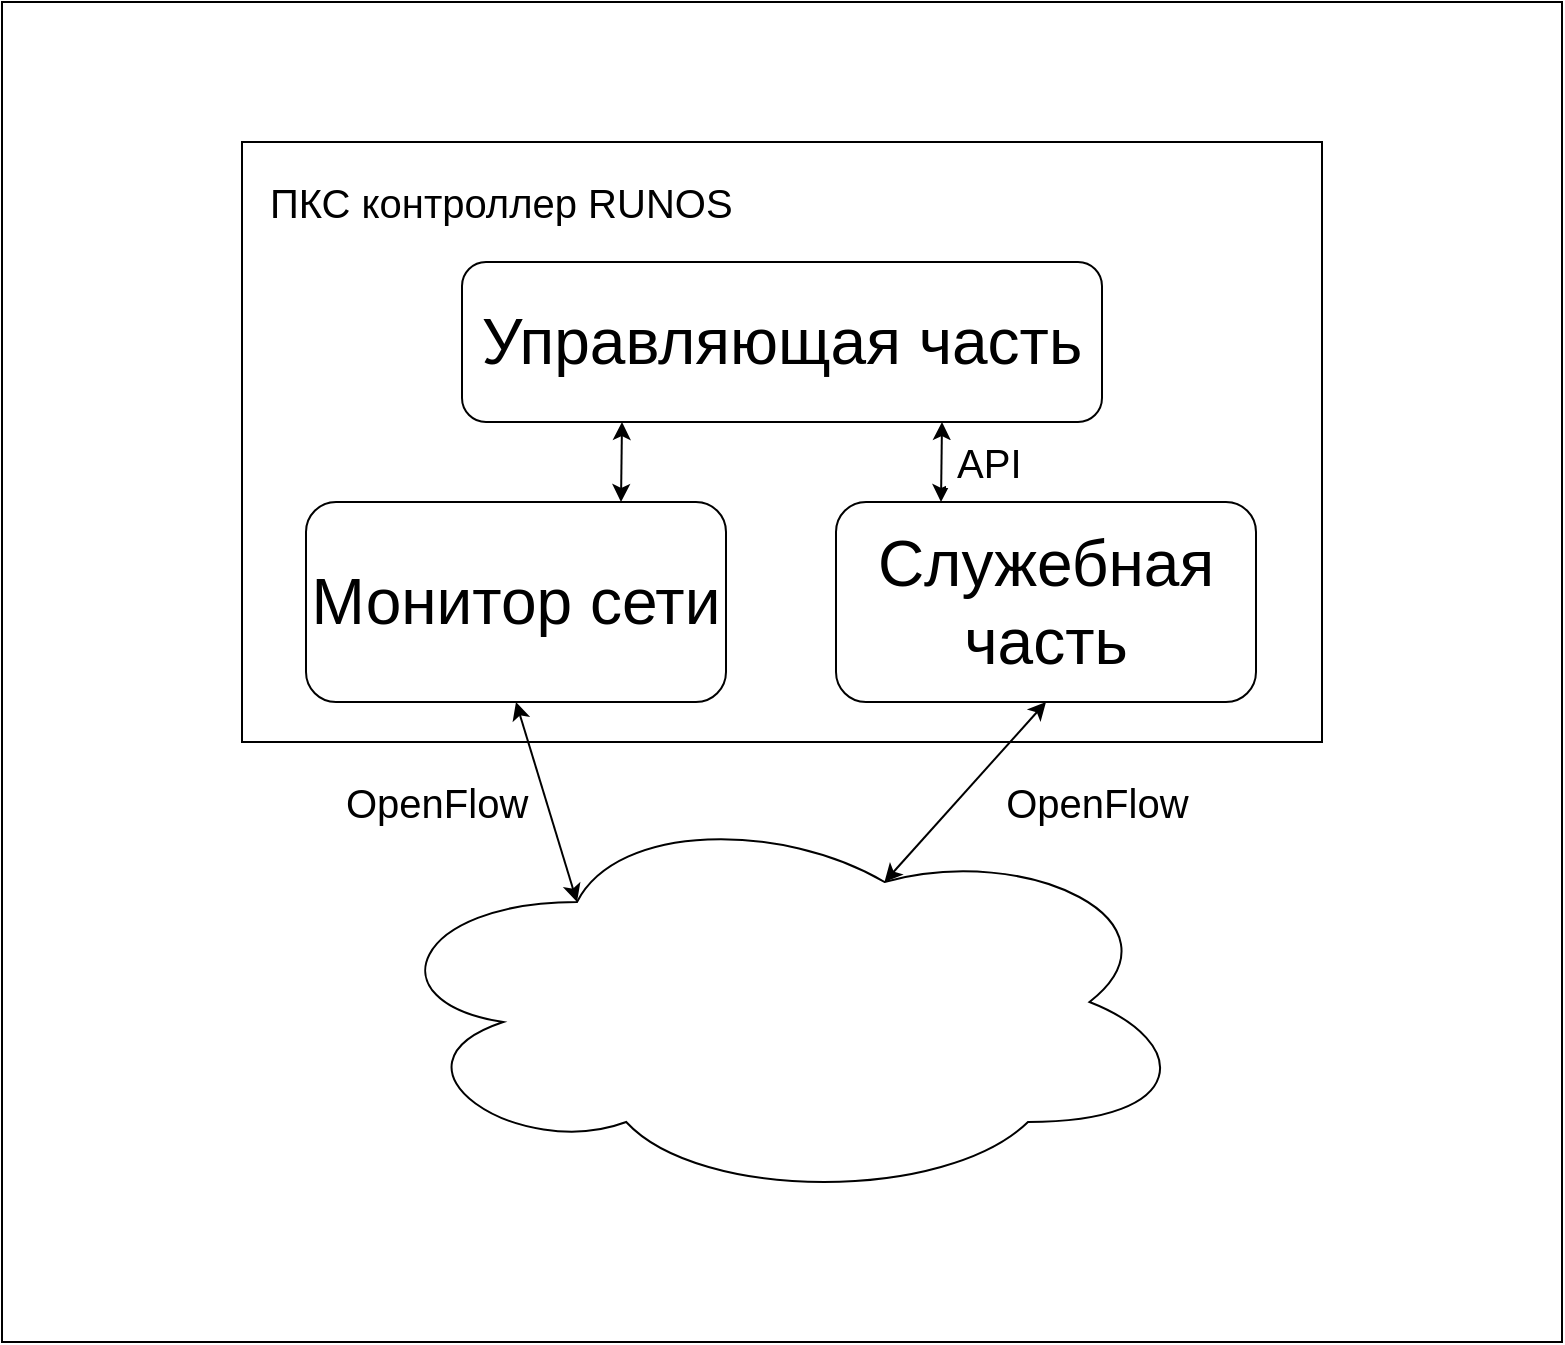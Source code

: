 <mxfile version="10.6.5" type="device"><diagram id="wyyopn1WLPU_2goSRpR8" name="Page-1"><mxGraphModel dx="1327" dy="743" grid="1" gridSize="10" guides="1" tooltips="1" connect="1" arrows="1" fold="1" page="1" pageScale="1" pageWidth="827" pageHeight="1169" math="0" shadow="0"><root><mxCell id="0"/><mxCell id="1" parent="0"/><mxCell id="GgmbQGV3WBTRDs-0CbEL-1" value="" style="rounded=0;whiteSpace=wrap;html=1;fontSize=20;" vertex="1" parent="1"><mxGeometry x="20" y="40" width="780" height="670" as="geometry"/></mxCell><mxCell id="pzSV_MhcjUr6kbvwIPch-1" value="&lt;div align=&quot;left&quot;&gt;&lt;br&gt;&lt;/div&gt;" style="rounded=0;whiteSpace=wrap;html=1;" parent="1" vertex="1"><mxGeometry x="140" y="110" width="540" height="300" as="geometry"/></mxCell><mxCell id="pzSV_MhcjUr6kbvwIPch-13" value="" style="ellipse;shape=cloud;whiteSpace=wrap;html=1;" parent="1" vertex="1"><mxGeometry x="205" y="440" width="410" height="200" as="geometry"/></mxCell><mxCell id="pzSV_MhcjUr6kbvwIPch-14" value="Монитор сети" style="rounded=1;whiteSpace=wrap;html=1;fontSize=32;" parent="1" vertex="1"><mxGeometry x="172" y="290" width="210" height="100" as="geometry"/></mxCell><mxCell id="pzSV_MhcjUr6kbvwIPch-15" value="Служебная часть" style="rounded=1;whiteSpace=wrap;html=1;fontSize=32;" parent="1" vertex="1"><mxGeometry x="437" y="290" width="210" height="100" as="geometry"/></mxCell><mxCell id="pzSV_MhcjUr6kbvwIPch-16" value="Управляющая часть" style="rounded=1;whiteSpace=wrap;html=1;fontSize=32;" parent="1" vertex="1"><mxGeometry x="250" y="170" width="320" height="80" as="geometry"/></mxCell><mxCell id="pzSV_MhcjUr6kbvwIPch-19" value="&lt;div&gt;&amp;nbsp;API&lt;/div&gt;" style="endArrow=classic;startArrow=classic;html=1;fontSize=20;exitX=0.25;exitY=0;exitDx=0;exitDy=0;entryX=0.75;entryY=1;entryDx=0;entryDy=0;align=left;" parent="1" source="pzSV_MhcjUr6kbvwIPch-15" target="pzSV_MhcjUr6kbvwIPch-16" edge="1"><mxGeometry width="50" height="50" relative="1" as="geometry"><mxPoint x="480" y="290" as="sourcePoint"/><mxPoint x="530" y="240" as="targetPoint"/></mxGeometry></mxCell><mxCell id="pzSV_MhcjUr6kbvwIPch-20" value="" style="endArrow=classic;startArrow=classic;html=1;fontSize=32;exitX=0.75;exitY=0;exitDx=0;exitDy=0;entryX=0.25;entryY=1;entryDx=0;entryDy=0;" parent="1" source="pzSV_MhcjUr6kbvwIPch-14" target="pzSV_MhcjUr6kbvwIPch-16" edge="1"><mxGeometry width="50" height="50" relative="1" as="geometry"><mxPoint x="290" y="300" as="sourcePoint"/><mxPoint x="340" y="250" as="targetPoint"/></mxGeometry></mxCell><mxCell id="pzSV_MhcjUr6kbvwIPch-21" value="ПКС контроллер RUNOS" style="text;html=1;strokeColor=none;fillColor=none;align=left;verticalAlign=middle;whiteSpace=wrap;rounded=0;fontSize=20;" parent="1" vertex="1"><mxGeometry x="152" y="130" width="278" height="20" as="geometry"/></mxCell><mxCell id="pzSV_MhcjUr6kbvwIPch-22" value="&lt;div align=&quot;center&quot;&gt;OpenFlow&lt;/div&gt;" style="endArrow=classic;startArrow=classic;html=1;fontSize=20;align=left;exitX=0.25;exitY=0.25;exitDx=0;exitDy=0;exitPerimeter=0;entryX=0.5;entryY=1;entryDx=0;entryDy=0;" parent="1" source="pzSV_MhcjUr6kbvwIPch-13" target="pzSV_MhcjUr6kbvwIPch-14" edge="1"><mxGeometry x="0.58" y="98" width="50" height="50" relative="1" as="geometry"><mxPoint x="250" y="450" as="sourcePoint"/><mxPoint x="300" y="400" as="targetPoint"/><mxPoint as="offset"/></mxGeometry></mxCell><mxCell id="pzSV_MhcjUr6kbvwIPch-23" value="&lt;div&gt;&amp;nbsp; OpenFlow&lt;/div&gt;" style="endArrow=classic;startArrow=classic;html=1;fontSize=20;align=left;entryX=0.5;entryY=1;entryDx=0;entryDy=0;exitX=0.625;exitY=0.2;exitDx=0;exitDy=0;exitPerimeter=0;" parent="1" source="pzSV_MhcjUr6kbvwIPch-13" target="pzSV_MhcjUr6kbvwIPch-15" edge="1"><mxGeometry x="0.033" y="-10" width="50" height="50" relative="1" as="geometry"><mxPoint x="500" y="450" as="sourcePoint"/><mxPoint x="550" y="400" as="targetPoint"/><mxPoint x="-1" as="offset"/></mxGeometry></mxCell></root></mxGraphModel></diagram></mxfile>